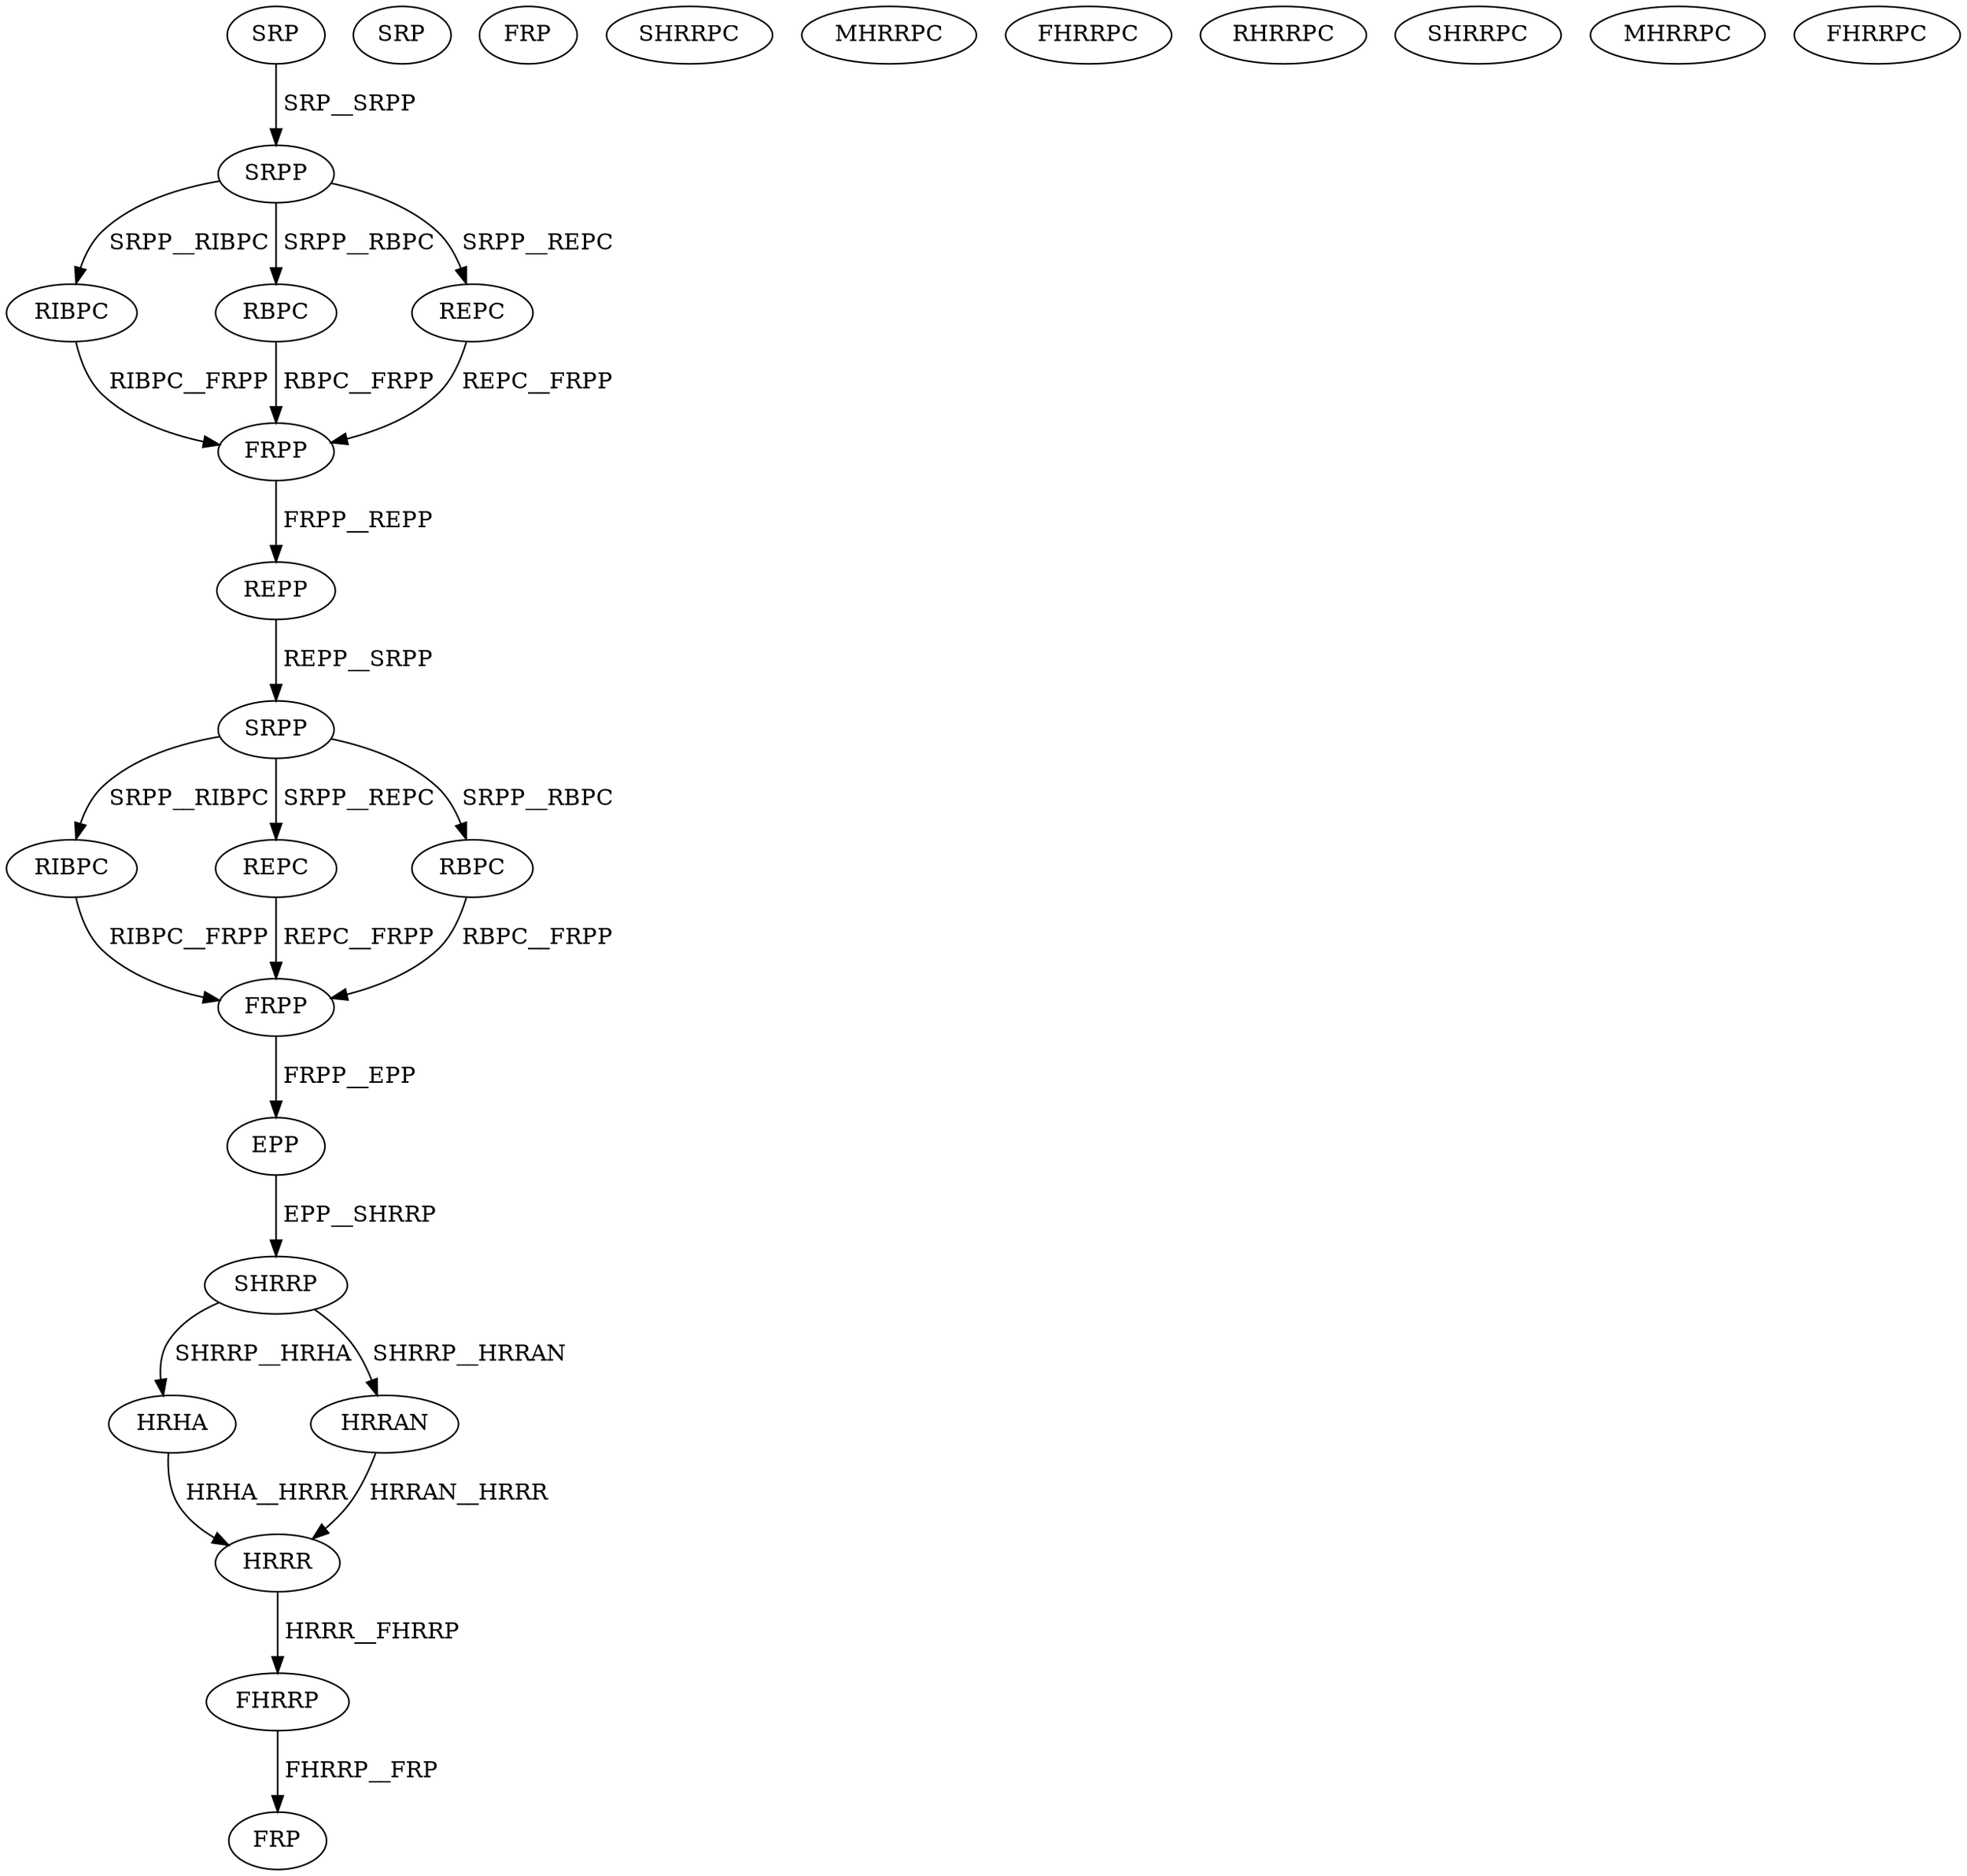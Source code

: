 digraph G { 
1 [label="SRP",color=black,fontcolor=black];
2 [label="SRPP",color=black,fontcolor=black];
3 [label="RIBPC",color=black,fontcolor=black];
4 [label="RBPC",color=black,fontcolor=black];
5 [label="REPC",color=black,fontcolor=black];
6 [label="FRPP",color=black,fontcolor=black];
7 [label="REPP",color=black,fontcolor=black];
8 [label="SRPP",color=black,fontcolor=black];
9 [label="RIBPC",color=black,fontcolor=black];
10 [label="REPC",color=black,fontcolor=black];
11 [label="RBPC",color=black,fontcolor=black];
12 [label="FRPP",color=black,fontcolor=black];
13 [label="EPP",color=black,fontcolor=black];
14 [label="SHRRP",color=black,fontcolor=black];
15 [label="SRP",color=black,fontcolor=black];
16 [label="FRP",color=black,fontcolor=black];
17 [label="HRHA",color=black,fontcolor=black];
18 [label="SHRRPC",color=black,fontcolor=black];
19 [label="MHRRPC",color=black,fontcolor=black];
20 [label="HRRAN",color=black,fontcolor=black];
21 [label="FHRRPC",color=black,fontcolor=black];
22 [label="RHRRPC",color=black,fontcolor=black];
23 [label="SHRRPC",color=black,fontcolor=black];
24 [label="MHRRPC",color=black,fontcolor=black];
25 [label="FHRRPC",color=black,fontcolor=black];
26 [label="HRRR",color=black,fontcolor=black];
27 [label="FHRRP",color=black,fontcolor=black];
28 [label="FRP",color=black,fontcolor=black];
1->2[label=" SRP__SRPP",color=black,fontcolor=black];
2->3[label=" SRPP__RIBPC",color=black,fontcolor=black];
2->4[label=" SRPP__RBPC",color=black,fontcolor=black];
2->5[label=" SRPP__REPC",color=black,fontcolor=black];
3->6[label=" RIBPC__FRPP",color=black,fontcolor=black];
4->6[label=" RBPC__FRPP",color=black,fontcolor=black];
5->6[label=" REPC__FRPP",color=black,fontcolor=black];
6->7[label=" FRPP__REPP",color=black,fontcolor=black];
7->8[label=" REPP__SRPP",color=black,fontcolor=black];
8->9[label=" SRPP__RIBPC",color=black,fontcolor=black];
8->10[label=" SRPP__REPC",color=black,fontcolor=black];
8->11[label=" SRPP__RBPC",color=black,fontcolor=black];
9->12[label=" RIBPC__FRPP",color=black,fontcolor=black];
10->12[label=" REPC__FRPP",color=black,fontcolor=black];
11->12[label=" RBPC__FRPP",color=black,fontcolor=black];
12->13[label=" FRPP__EPP",color=black,fontcolor=black];
13->14[label=" EPP__SHRRP",color=black,fontcolor=black];
14->17[label=" SHRRP__HRHA",color=black,fontcolor=black];
14->20[label=" SHRRP__HRRAN",color=black,fontcolor=black];
17->26[label=" HRHA__HRRR",color=black,fontcolor=black];
20->26[label=" HRRAN__HRRR",color=black,fontcolor=black];
26->27[label=" HRRR__FHRRP",color=black,fontcolor=black];
27->28[label=" FHRRP__FRP",color=black,fontcolor=black];
}
